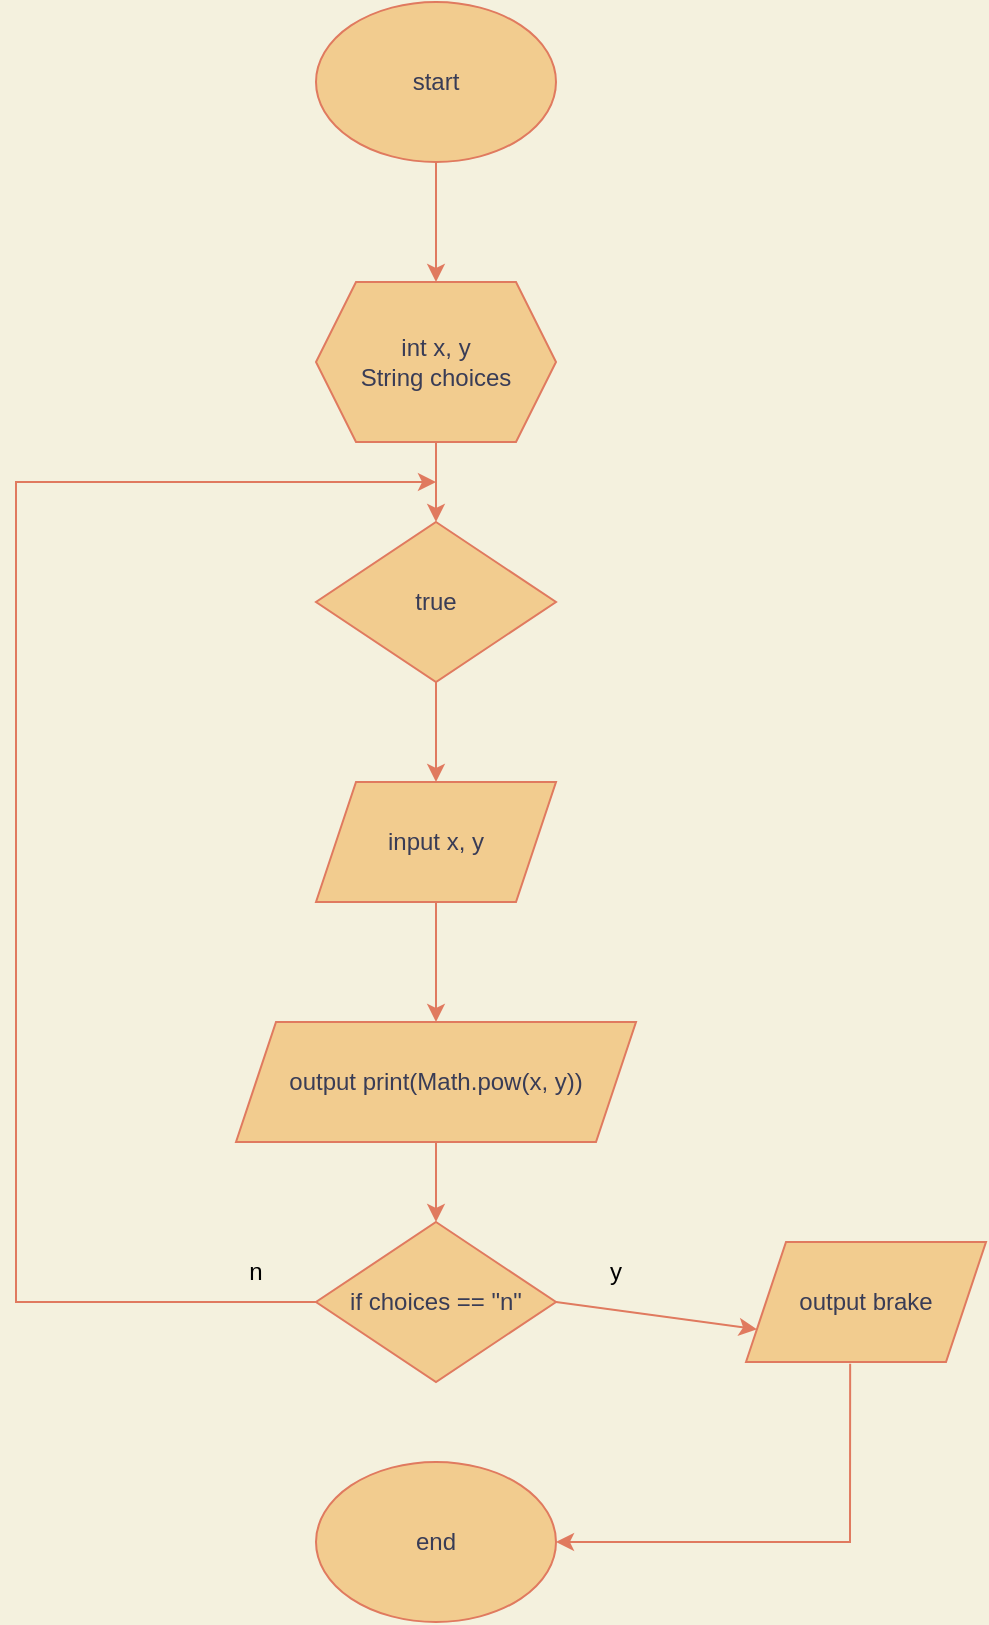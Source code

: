 <mxfile version="20.3.0" type="device"><diagram id="P7d56UogwSZ1_0gn4NHo" name="Page-1"><mxGraphModel dx="1387" dy="905" grid="1" gridSize="10" guides="1" tooltips="1" connect="1" arrows="1" fold="1" page="1" pageScale="1" pageWidth="850" pageHeight="1100" background="#F4F1DE" math="0" shadow="0"><root><mxCell id="0"/><mxCell id="1" parent="0"/><mxCell id="q83em2W38KFn2h-8nELW-1" value="start" style="ellipse;whiteSpace=wrap;html=1;fillColor=#F2CC8F;strokeColor=#E07A5F;fontColor=#393C56;" parent="1" vertex="1"><mxGeometry x="360" width="120" height="80" as="geometry"/></mxCell><mxCell id="q83em2W38KFn2h-8nELW-2" value="end" style="ellipse;whiteSpace=wrap;html=1;fillColor=#F2CC8F;strokeColor=#E07A5F;fontColor=#393C56;" parent="1" vertex="1"><mxGeometry x="360" y="730" width="120" height="80" as="geometry"/></mxCell><mxCell id="q83em2W38KFn2h-8nELW-3" value="" style="shape=hexagon;perimeter=hexagonPerimeter2;whiteSpace=wrap;html=1;fixedSize=1;fillColor=#F2CC8F;strokeColor=#E07A5F;fontColor=#393C56;" parent="1" vertex="1"><mxGeometry x="360" y="140" width="120" height="80" as="geometry"/></mxCell><mxCell id="q83em2W38KFn2h-8nELW-4" value="int x, y&lt;br&gt;String choices" style="text;html=1;strokeColor=none;fillColor=none;align=center;verticalAlign=middle;whiteSpace=wrap;rounded=0;fontColor=#393C56;" parent="1" vertex="1"><mxGeometry x="380" y="165" width="80" height="30" as="geometry"/></mxCell><mxCell id="q83em2W38KFn2h-8nELW-5" value="input x, y" style="shape=parallelogram;perimeter=parallelogramPerimeter;whiteSpace=wrap;html=1;fixedSize=1;fillColor=#F2CC8F;strokeColor=#E07A5F;fontColor=#393C56;" parent="1" vertex="1"><mxGeometry x="360" y="390" width="120" height="60" as="geometry"/></mxCell><mxCell id="q83em2W38KFn2h-8nELW-6" value="output print(Math.pow(x, y))" style="shape=parallelogram;perimeter=parallelogramPerimeter;whiteSpace=wrap;html=1;fixedSize=1;fillColor=#F2CC8F;strokeColor=#E07A5F;fontColor=#393C56;" parent="1" vertex="1"><mxGeometry x="320" y="510" width="200" height="60" as="geometry"/></mxCell><mxCell id="q83em2W38KFn2h-8nELW-7" value="true" style="rhombus;whiteSpace=wrap;html=1;fillColor=#F2CC8F;strokeColor=#E07A5F;fontColor=#393C56;" parent="1" vertex="1"><mxGeometry x="360" y="260" width="120" height="80" as="geometry"/></mxCell><mxCell id="q83em2W38KFn2h-8nELW-8" value="output brake" style="shape=parallelogram;perimeter=parallelogramPerimeter;whiteSpace=wrap;html=1;fixedSize=1;fillColor=#F2CC8F;strokeColor=#E07A5F;fontColor=#393C56;" parent="1" vertex="1"><mxGeometry x="575" y="620" width="120" height="60" as="geometry"/></mxCell><mxCell id="q83em2W38KFn2h-8nELW-9" value="if choices == &quot;n&quot;" style="rhombus;whiteSpace=wrap;html=1;fillColor=#F2CC8F;strokeColor=#E07A5F;fontColor=#393C56;" parent="1" vertex="1"><mxGeometry x="360" y="610" width="120" height="80" as="geometry"/></mxCell><mxCell id="q83em2W38KFn2h-8nELW-10" value="" style="endArrow=classic;html=1;rounded=0;entryX=0;entryY=0.75;entryDx=0;entryDy=0;exitX=1;exitY=0.5;exitDx=0;exitDy=0;labelBackgroundColor=#F4F1DE;strokeColor=#E07A5F;fontColor=#393C56;" parent="1" source="q83em2W38KFn2h-8nELW-9" target="q83em2W38KFn2h-8nELW-8" edge="1"><mxGeometry width="50" height="50" relative="1" as="geometry"><mxPoint x="120" y="460" as="sourcePoint"/><mxPoint x="170" y="410" as="targetPoint"/></mxGeometry></mxCell><mxCell id="q83em2W38KFn2h-8nELW-11" value="" style="endArrow=classic;html=1;rounded=0;entryX=0.5;entryY=0;entryDx=0;entryDy=0;exitX=0.5;exitY=1;exitDx=0;exitDy=0;labelBackgroundColor=#F4F1DE;strokeColor=#E07A5F;fontColor=#393C56;" parent="1" source="q83em2W38KFn2h-8nELW-6" target="q83em2W38KFn2h-8nELW-9" edge="1"><mxGeometry width="50" height="50" relative="1" as="geometry"><mxPoint x="130" y="470" as="sourcePoint"/><mxPoint x="180" y="420" as="targetPoint"/></mxGeometry></mxCell><mxCell id="q83em2W38KFn2h-8nELW-12" value="" style="endArrow=classic;html=1;rounded=0;entryX=0.5;entryY=0;entryDx=0;entryDy=0;exitX=0.5;exitY=1;exitDx=0;exitDy=0;labelBackgroundColor=#F4F1DE;strokeColor=#E07A5F;fontColor=#393C56;" parent="1" source="q83em2W38KFn2h-8nELW-5" target="q83em2W38KFn2h-8nELW-6" edge="1"><mxGeometry width="50" height="50" relative="1" as="geometry"><mxPoint x="140" y="480" as="sourcePoint"/><mxPoint x="190" y="430" as="targetPoint"/></mxGeometry></mxCell><mxCell id="q83em2W38KFn2h-8nELW-13" value="" style="endArrow=classic;html=1;rounded=0;entryX=0.5;entryY=0;entryDx=0;entryDy=0;exitX=0.5;exitY=1;exitDx=0;exitDy=0;labelBackgroundColor=#F4F1DE;strokeColor=#E07A5F;fontColor=#393C56;" parent="1" source="q83em2W38KFn2h-8nELW-7" target="q83em2W38KFn2h-8nELW-5" edge="1"><mxGeometry width="50" height="50" relative="1" as="geometry"><mxPoint x="150" y="490" as="sourcePoint"/><mxPoint x="200" y="440" as="targetPoint"/></mxGeometry></mxCell><mxCell id="q83em2W38KFn2h-8nELW-14" value="" style="endArrow=classic;html=1;rounded=0;entryX=0.5;entryY=0;entryDx=0;entryDy=0;exitX=0.5;exitY=1;exitDx=0;exitDy=0;labelBackgroundColor=#F4F1DE;strokeColor=#E07A5F;fontColor=#393C56;" parent="1" source="q83em2W38KFn2h-8nELW-3" target="q83em2W38KFn2h-8nELW-7" edge="1"><mxGeometry width="50" height="50" relative="1" as="geometry"><mxPoint x="160" y="500" as="sourcePoint"/><mxPoint x="210" y="450" as="targetPoint"/></mxGeometry></mxCell><mxCell id="q83em2W38KFn2h-8nELW-15" value="" style="endArrow=classic;html=1;rounded=0;entryX=0.5;entryY=0;entryDx=0;entryDy=0;exitX=0.5;exitY=1;exitDx=0;exitDy=0;labelBackgroundColor=#F4F1DE;strokeColor=#E07A5F;fontColor=#393C56;" parent="1" source="q83em2W38KFn2h-8nELW-1" target="q83em2W38KFn2h-8nELW-3" edge="1"><mxGeometry width="50" height="50" relative="1" as="geometry"><mxPoint x="170" y="510" as="sourcePoint"/><mxPoint x="220" y="460" as="targetPoint"/></mxGeometry></mxCell><mxCell id="q83em2W38KFn2h-8nELW-16" value="" style="endArrow=classic;html=1;rounded=0;entryX=1;entryY=0.5;entryDx=0;entryDy=0;exitX=0.434;exitY=1.014;exitDx=0;exitDy=0;exitPerimeter=0;labelBackgroundColor=#F4F1DE;strokeColor=#E07A5F;fontColor=#393C56;" parent="1" source="q83em2W38KFn2h-8nELW-8" target="q83em2W38KFn2h-8nELW-2" edge="1"><mxGeometry width="50" height="50" relative="1" as="geometry"><mxPoint x="490.0" y="660" as="sourcePoint"/><mxPoint x="590.455" y="673.636" as="targetPoint"/><Array as="points"><mxPoint x="627" y="770"/></Array></mxGeometry></mxCell><mxCell id="q83em2W38KFn2h-8nELW-17" value="" style="endArrow=classic;html=1;rounded=0;exitX=0;exitY=0.5;exitDx=0;exitDy=0;labelBackgroundColor=#F4F1DE;strokeColor=#E07A5F;fontColor=#393C56;" parent="1" source="q83em2W38KFn2h-8nELW-9" edge="1"><mxGeometry width="50" height="50" relative="1" as="geometry"><mxPoint x="430" y="580" as="sourcePoint"/><mxPoint x="420" y="240" as="targetPoint"/><Array as="points"><mxPoint x="210" y="650"/><mxPoint x="210" y="240"/></Array></mxGeometry></mxCell><mxCell id="gQu3OV14xmTY5aQDwAoU-1" value="y" style="text;html=1;strokeColor=none;fillColor=none;align=center;verticalAlign=middle;whiteSpace=wrap;rounded=0;" vertex="1" parent="1"><mxGeometry x="480" y="620" width="60" height="30" as="geometry"/></mxCell><mxCell id="gQu3OV14xmTY5aQDwAoU-2" value="n" style="text;html=1;strokeColor=none;fillColor=none;align=center;verticalAlign=middle;whiteSpace=wrap;rounded=0;" vertex="1" parent="1"><mxGeometry x="300" y="620" width="60" height="30" as="geometry"/></mxCell></root></mxGraphModel></diagram></mxfile>